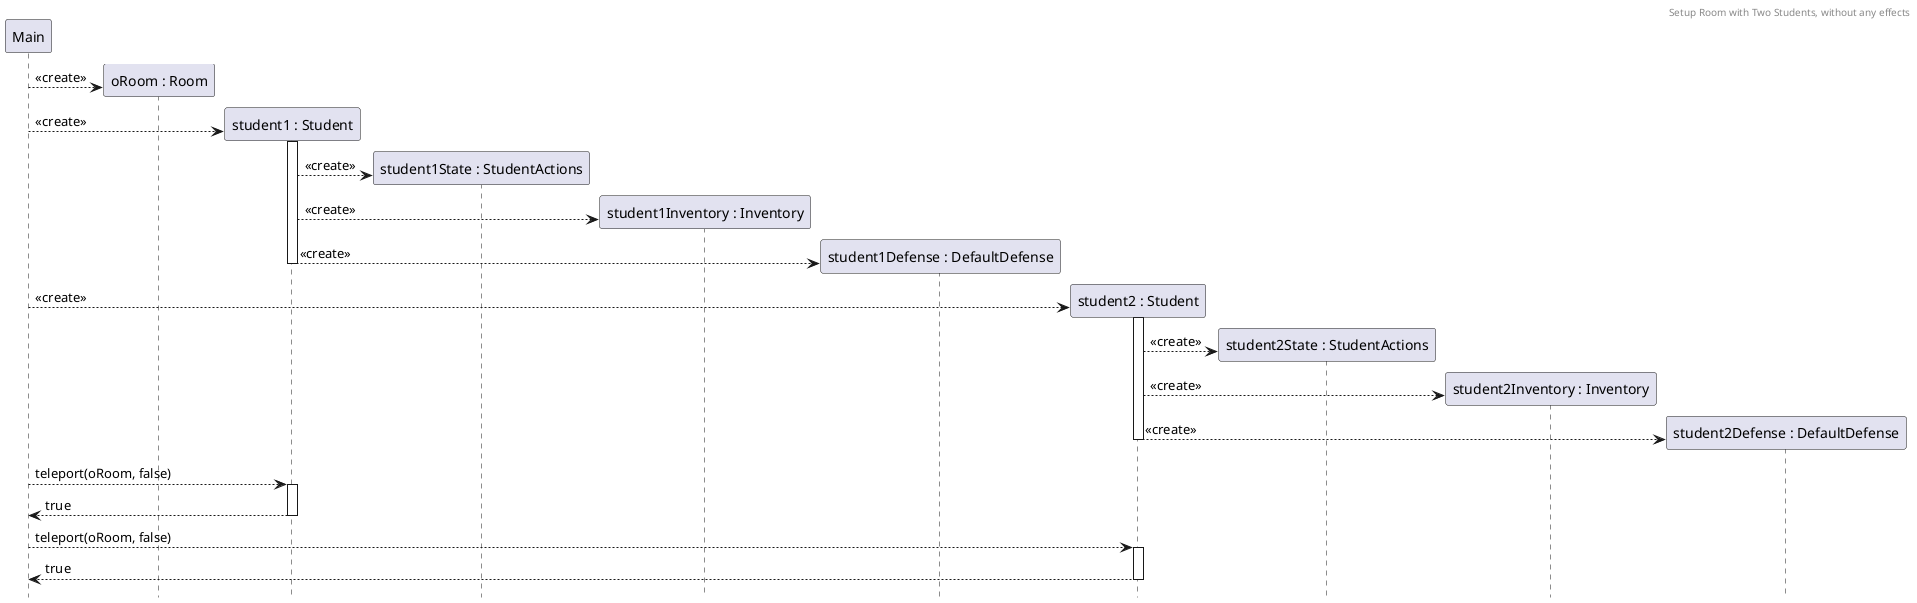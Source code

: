 @startuml RoomSplitWithEffects
header Setup Room with Two Students, without any effects
hide footbox

participant M as "Main"
create R1 as "oRoom : Room"
M --> R1 :  <<create>>
create S1 as "student1 : Student"
M --> S1 ++: <<create>>
create S1S as "student1State : StudentActions"
S1 --> S1S : <<create>>
create S1I as "student1Inventory : Inventory"
S1 --> S1I : <<create>>
create S1D as "student1Defense : DefaultDefense"
S1 --> S1D --: <<create>>
create S2 as "student2 : Student"
M --> S2 ++: <<create>>
create S2S as "student2State : StudentActions"
S2 --> S2S : <<create>>
create S2I as "student2Inventory : Inventory"
S2 --> S2I : <<create>>
create S2D as "student2Defense : DefaultDefense"
S2 --> S2D --: <<create>>

M --> S1 ++ : teleport(oRoom, false)
return true
M --> S2 ++ : teleport(oRoom, false)
return true
@enduml

